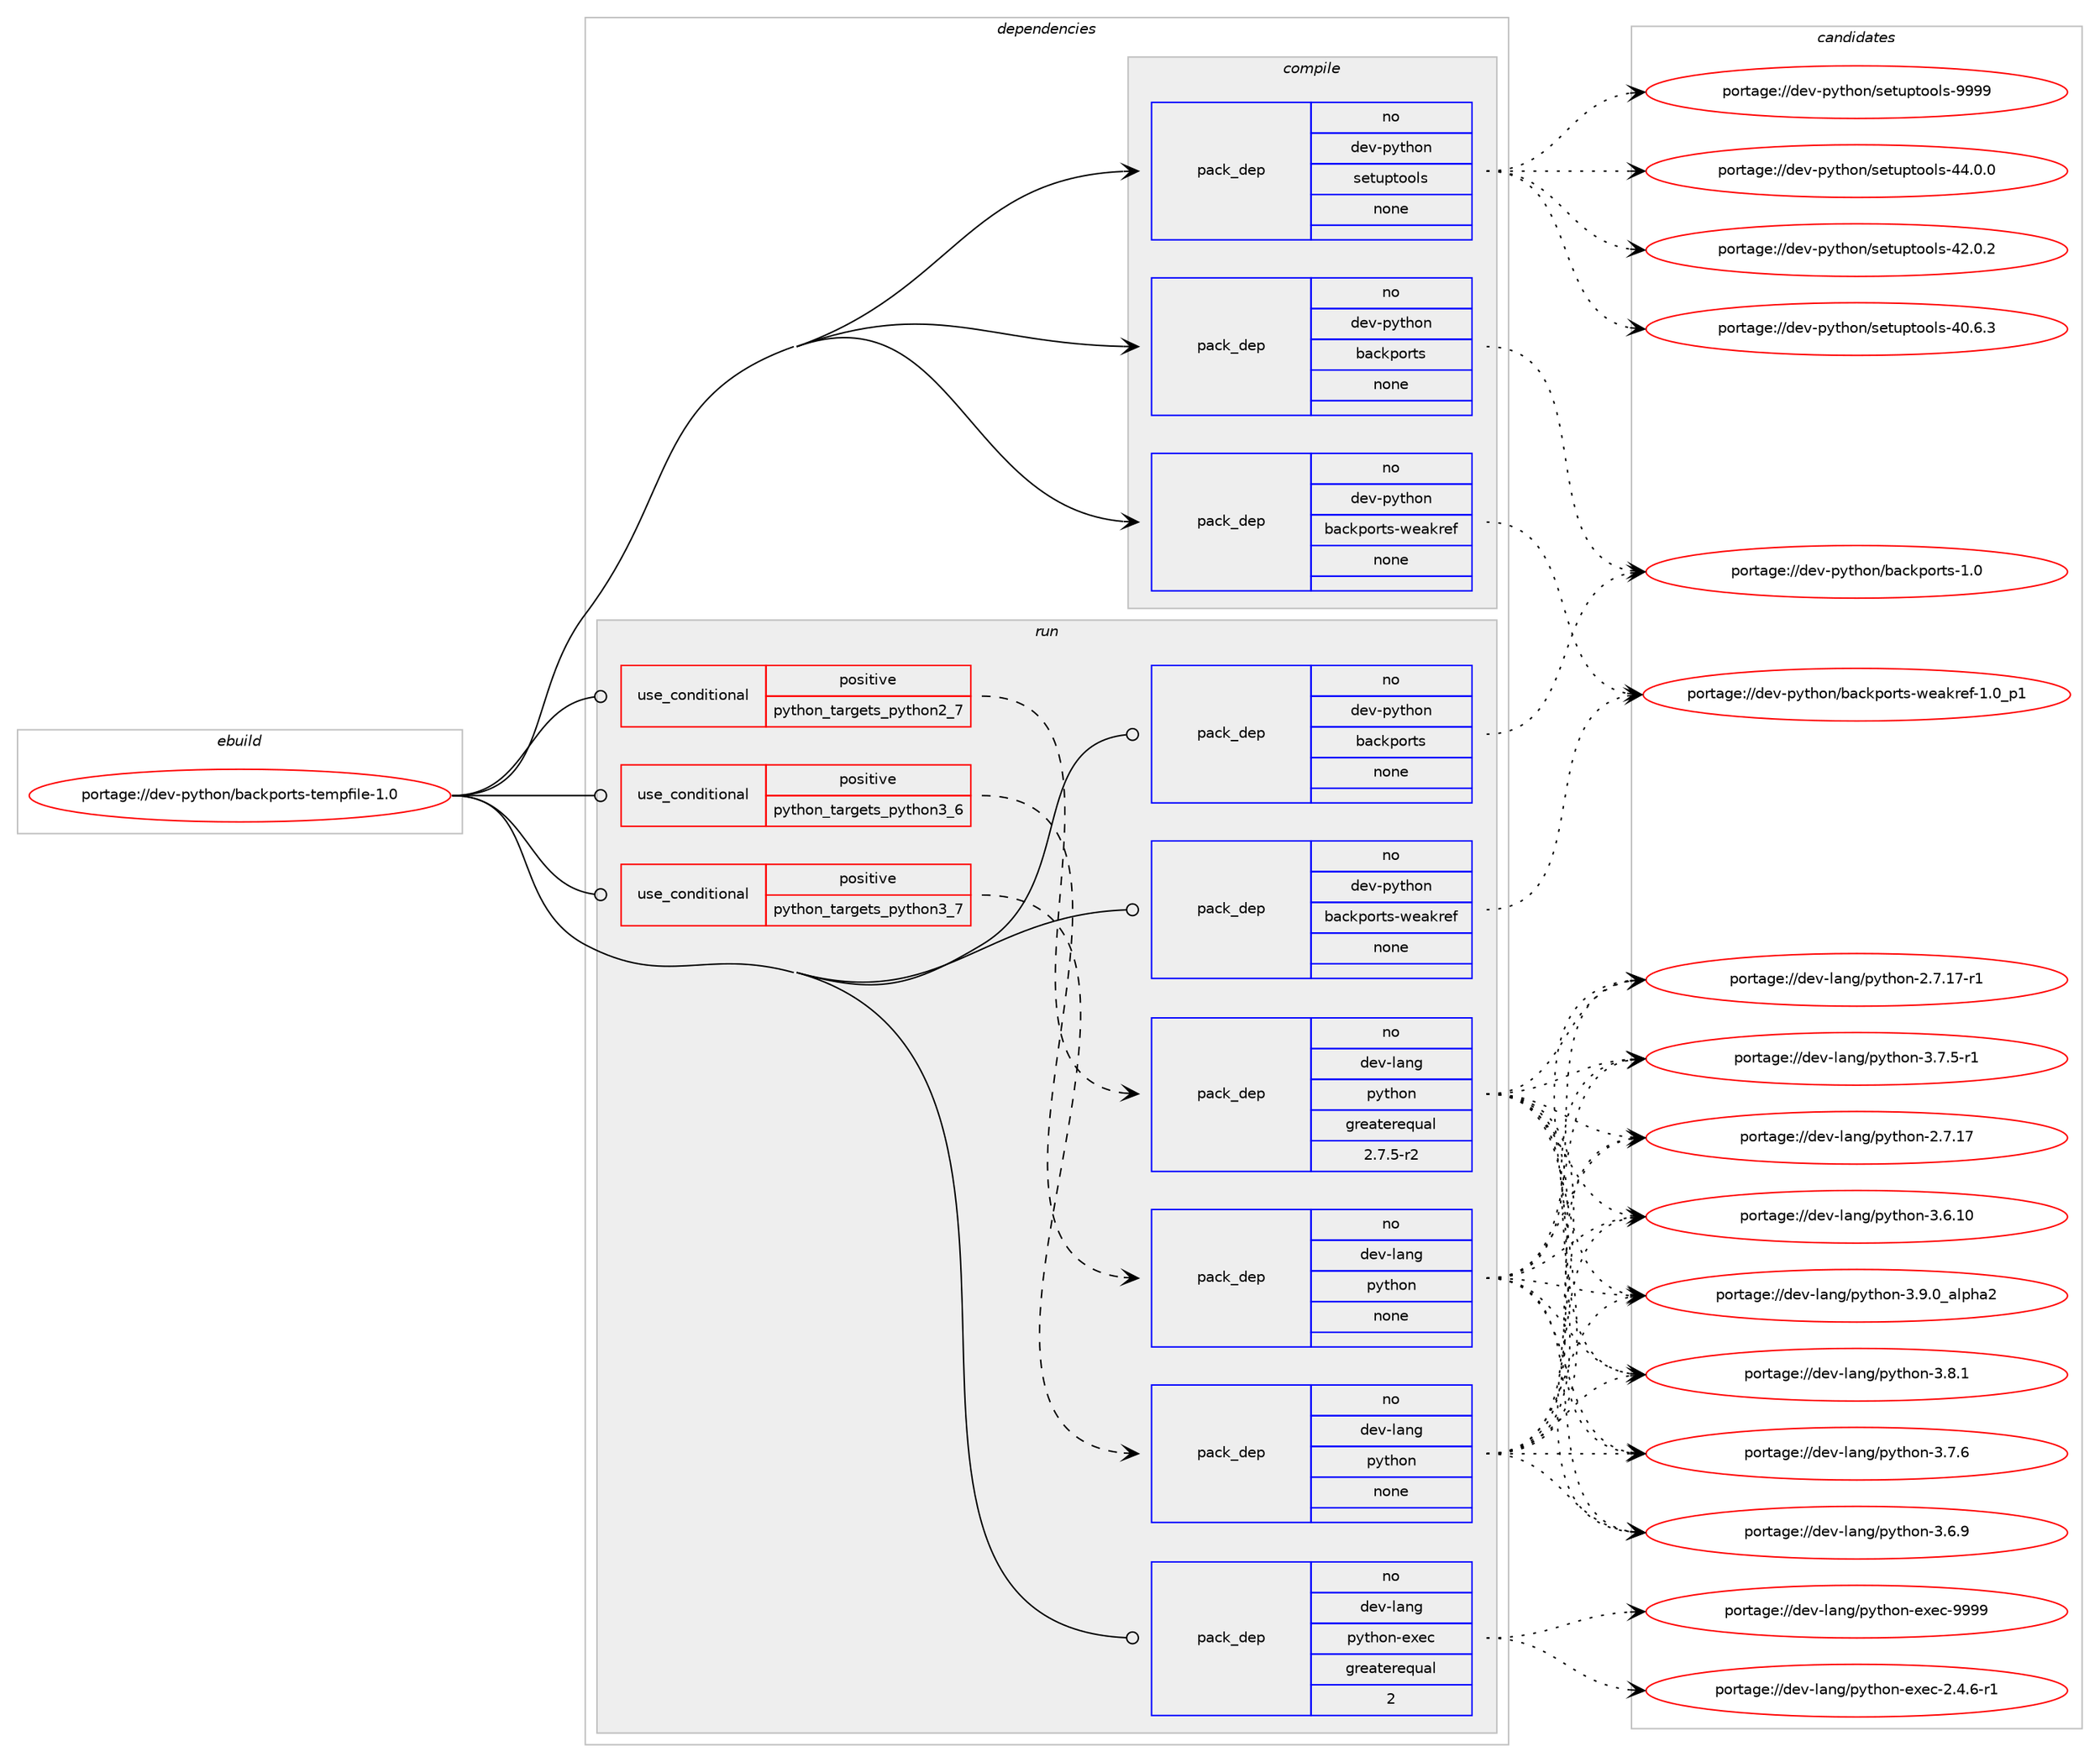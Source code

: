 digraph prolog {

# *************
# Graph options
# *************

newrank=true;
concentrate=true;
compound=true;
graph [rankdir=LR,fontname=Helvetica,fontsize=10,ranksep=1.5];#, ranksep=2.5, nodesep=0.2];
edge  [arrowhead=vee];
node  [fontname=Helvetica,fontsize=10];

# **********
# The ebuild
# **********

subgraph cluster_leftcol {
color=gray;
rank=same;
label=<<i>ebuild</i>>;
id [label="portage://dev-python/backports-tempfile-1.0", color=red, width=4, href="../dev-python/backports-tempfile-1.0.svg"];
}

# ****************
# The dependencies
# ****************

subgraph cluster_midcol {
color=gray;
label=<<i>dependencies</i>>;
subgraph cluster_compile {
fillcolor="#eeeeee";
style=filled;
label=<<i>compile</i>>;
subgraph pack346368 {
dependency469953 [label=<<TABLE BORDER="0" CELLBORDER="1" CELLSPACING="0" CELLPADDING="4" WIDTH="220"><TR><TD ROWSPAN="6" CELLPADDING="30">pack_dep</TD></TR><TR><TD WIDTH="110">no</TD></TR><TR><TD>dev-python</TD></TR><TR><TD>backports</TD></TR><TR><TD>none</TD></TR><TR><TD></TD></TR></TABLE>>, shape=none, color=blue];
}
id:e -> dependency469953:w [weight=20,style="solid",arrowhead="vee"];
subgraph pack346369 {
dependency469954 [label=<<TABLE BORDER="0" CELLBORDER="1" CELLSPACING="0" CELLPADDING="4" WIDTH="220"><TR><TD ROWSPAN="6" CELLPADDING="30">pack_dep</TD></TR><TR><TD WIDTH="110">no</TD></TR><TR><TD>dev-python</TD></TR><TR><TD>backports-weakref</TD></TR><TR><TD>none</TD></TR><TR><TD></TD></TR></TABLE>>, shape=none, color=blue];
}
id:e -> dependency469954:w [weight=20,style="solid",arrowhead="vee"];
subgraph pack346370 {
dependency469955 [label=<<TABLE BORDER="0" CELLBORDER="1" CELLSPACING="0" CELLPADDING="4" WIDTH="220"><TR><TD ROWSPAN="6" CELLPADDING="30">pack_dep</TD></TR><TR><TD WIDTH="110">no</TD></TR><TR><TD>dev-python</TD></TR><TR><TD>setuptools</TD></TR><TR><TD>none</TD></TR><TR><TD></TD></TR></TABLE>>, shape=none, color=blue];
}
id:e -> dependency469955:w [weight=20,style="solid",arrowhead="vee"];
}
subgraph cluster_compileandrun {
fillcolor="#eeeeee";
style=filled;
label=<<i>compile and run</i>>;
}
subgraph cluster_run {
fillcolor="#eeeeee";
style=filled;
label=<<i>run</i>>;
subgraph cond118572 {
dependency469956 [label=<<TABLE BORDER="0" CELLBORDER="1" CELLSPACING="0" CELLPADDING="4"><TR><TD ROWSPAN="3" CELLPADDING="10">use_conditional</TD></TR><TR><TD>positive</TD></TR><TR><TD>python_targets_python2_7</TD></TR></TABLE>>, shape=none, color=red];
subgraph pack346371 {
dependency469957 [label=<<TABLE BORDER="0" CELLBORDER="1" CELLSPACING="0" CELLPADDING="4" WIDTH="220"><TR><TD ROWSPAN="6" CELLPADDING="30">pack_dep</TD></TR><TR><TD WIDTH="110">no</TD></TR><TR><TD>dev-lang</TD></TR><TR><TD>python</TD></TR><TR><TD>greaterequal</TD></TR><TR><TD>2.7.5-r2</TD></TR></TABLE>>, shape=none, color=blue];
}
dependency469956:e -> dependency469957:w [weight=20,style="dashed",arrowhead="vee"];
}
id:e -> dependency469956:w [weight=20,style="solid",arrowhead="odot"];
subgraph cond118573 {
dependency469958 [label=<<TABLE BORDER="0" CELLBORDER="1" CELLSPACING="0" CELLPADDING="4"><TR><TD ROWSPAN="3" CELLPADDING="10">use_conditional</TD></TR><TR><TD>positive</TD></TR><TR><TD>python_targets_python3_6</TD></TR></TABLE>>, shape=none, color=red];
subgraph pack346372 {
dependency469959 [label=<<TABLE BORDER="0" CELLBORDER="1" CELLSPACING="0" CELLPADDING="4" WIDTH="220"><TR><TD ROWSPAN="6" CELLPADDING="30">pack_dep</TD></TR><TR><TD WIDTH="110">no</TD></TR><TR><TD>dev-lang</TD></TR><TR><TD>python</TD></TR><TR><TD>none</TD></TR><TR><TD></TD></TR></TABLE>>, shape=none, color=blue];
}
dependency469958:e -> dependency469959:w [weight=20,style="dashed",arrowhead="vee"];
}
id:e -> dependency469958:w [weight=20,style="solid",arrowhead="odot"];
subgraph cond118574 {
dependency469960 [label=<<TABLE BORDER="0" CELLBORDER="1" CELLSPACING="0" CELLPADDING="4"><TR><TD ROWSPAN="3" CELLPADDING="10">use_conditional</TD></TR><TR><TD>positive</TD></TR><TR><TD>python_targets_python3_7</TD></TR></TABLE>>, shape=none, color=red];
subgraph pack346373 {
dependency469961 [label=<<TABLE BORDER="0" CELLBORDER="1" CELLSPACING="0" CELLPADDING="4" WIDTH="220"><TR><TD ROWSPAN="6" CELLPADDING="30">pack_dep</TD></TR><TR><TD WIDTH="110">no</TD></TR><TR><TD>dev-lang</TD></TR><TR><TD>python</TD></TR><TR><TD>none</TD></TR><TR><TD></TD></TR></TABLE>>, shape=none, color=blue];
}
dependency469960:e -> dependency469961:w [weight=20,style="dashed",arrowhead="vee"];
}
id:e -> dependency469960:w [weight=20,style="solid",arrowhead="odot"];
subgraph pack346374 {
dependency469962 [label=<<TABLE BORDER="0" CELLBORDER="1" CELLSPACING="0" CELLPADDING="4" WIDTH="220"><TR><TD ROWSPAN="6" CELLPADDING="30">pack_dep</TD></TR><TR><TD WIDTH="110">no</TD></TR><TR><TD>dev-lang</TD></TR><TR><TD>python-exec</TD></TR><TR><TD>greaterequal</TD></TR><TR><TD>2</TD></TR></TABLE>>, shape=none, color=blue];
}
id:e -> dependency469962:w [weight=20,style="solid",arrowhead="odot"];
subgraph pack346375 {
dependency469963 [label=<<TABLE BORDER="0" CELLBORDER="1" CELLSPACING="0" CELLPADDING="4" WIDTH="220"><TR><TD ROWSPAN="6" CELLPADDING="30">pack_dep</TD></TR><TR><TD WIDTH="110">no</TD></TR><TR><TD>dev-python</TD></TR><TR><TD>backports</TD></TR><TR><TD>none</TD></TR><TR><TD></TD></TR></TABLE>>, shape=none, color=blue];
}
id:e -> dependency469963:w [weight=20,style="solid",arrowhead="odot"];
subgraph pack346376 {
dependency469964 [label=<<TABLE BORDER="0" CELLBORDER="1" CELLSPACING="0" CELLPADDING="4" WIDTH="220"><TR><TD ROWSPAN="6" CELLPADDING="30">pack_dep</TD></TR><TR><TD WIDTH="110">no</TD></TR><TR><TD>dev-python</TD></TR><TR><TD>backports-weakref</TD></TR><TR><TD>none</TD></TR><TR><TD></TD></TR></TABLE>>, shape=none, color=blue];
}
id:e -> dependency469964:w [weight=20,style="solid",arrowhead="odot"];
}
}

# **************
# The candidates
# **************

subgraph cluster_choices {
rank=same;
color=gray;
label=<<i>candidates</i>>;

subgraph choice346368 {
color=black;
nodesep=1;
choice100101118451121211161041111104798979910711211111411611545494648 [label="portage://dev-python/backports-1.0", color=red, width=4,href="../dev-python/backports-1.0.svg"];
dependency469953:e -> choice100101118451121211161041111104798979910711211111411611545494648:w [style=dotted,weight="100"];
}
subgraph choice346369 {
color=black;
nodesep=1;
choice10010111845112121116104111110479897991071121111141161154511910197107114101102454946489511249 [label="portage://dev-python/backports-weakref-1.0_p1", color=red, width=4,href="../dev-python/backports-weakref-1.0_p1.svg"];
dependency469954:e -> choice10010111845112121116104111110479897991071121111141161154511910197107114101102454946489511249:w [style=dotted,weight="100"];
}
subgraph choice346370 {
color=black;
nodesep=1;
choice10010111845112121116104111110471151011161171121161111111081154557575757 [label="portage://dev-python/setuptools-9999", color=red, width=4,href="../dev-python/setuptools-9999.svg"];
choice100101118451121211161041111104711510111611711211611111110811545525246484648 [label="portage://dev-python/setuptools-44.0.0", color=red, width=4,href="../dev-python/setuptools-44.0.0.svg"];
choice100101118451121211161041111104711510111611711211611111110811545525046484650 [label="portage://dev-python/setuptools-42.0.2", color=red, width=4,href="../dev-python/setuptools-42.0.2.svg"];
choice100101118451121211161041111104711510111611711211611111110811545524846544651 [label="portage://dev-python/setuptools-40.6.3", color=red, width=4,href="../dev-python/setuptools-40.6.3.svg"];
dependency469955:e -> choice10010111845112121116104111110471151011161171121161111111081154557575757:w [style=dotted,weight="100"];
dependency469955:e -> choice100101118451121211161041111104711510111611711211611111110811545525246484648:w [style=dotted,weight="100"];
dependency469955:e -> choice100101118451121211161041111104711510111611711211611111110811545525046484650:w [style=dotted,weight="100"];
dependency469955:e -> choice100101118451121211161041111104711510111611711211611111110811545524846544651:w [style=dotted,weight="100"];
}
subgraph choice346371 {
color=black;
nodesep=1;
choice10010111845108971101034711212111610411111045514657464895971081121049750 [label="portage://dev-lang/python-3.9.0_alpha2", color=red, width=4,href="../dev-lang/python-3.9.0_alpha2.svg"];
choice100101118451089711010347112121116104111110455146564649 [label="portage://dev-lang/python-3.8.1", color=red, width=4,href="../dev-lang/python-3.8.1.svg"];
choice100101118451089711010347112121116104111110455146554654 [label="portage://dev-lang/python-3.7.6", color=red, width=4,href="../dev-lang/python-3.7.6.svg"];
choice1001011184510897110103471121211161041111104551465546534511449 [label="portage://dev-lang/python-3.7.5-r1", color=red, width=4,href="../dev-lang/python-3.7.5-r1.svg"];
choice100101118451089711010347112121116104111110455146544657 [label="portage://dev-lang/python-3.6.9", color=red, width=4,href="../dev-lang/python-3.6.9.svg"];
choice10010111845108971101034711212111610411111045514654464948 [label="portage://dev-lang/python-3.6.10", color=red, width=4,href="../dev-lang/python-3.6.10.svg"];
choice100101118451089711010347112121116104111110455046554649554511449 [label="portage://dev-lang/python-2.7.17-r1", color=red, width=4,href="../dev-lang/python-2.7.17-r1.svg"];
choice10010111845108971101034711212111610411111045504655464955 [label="portage://dev-lang/python-2.7.17", color=red, width=4,href="../dev-lang/python-2.7.17.svg"];
dependency469957:e -> choice10010111845108971101034711212111610411111045514657464895971081121049750:w [style=dotted,weight="100"];
dependency469957:e -> choice100101118451089711010347112121116104111110455146564649:w [style=dotted,weight="100"];
dependency469957:e -> choice100101118451089711010347112121116104111110455146554654:w [style=dotted,weight="100"];
dependency469957:e -> choice1001011184510897110103471121211161041111104551465546534511449:w [style=dotted,weight="100"];
dependency469957:e -> choice100101118451089711010347112121116104111110455146544657:w [style=dotted,weight="100"];
dependency469957:e -> choice10010111845108971101034711212111610411111045514654464948:w [style=dotted,weight="100"];
dependency469957:e -> choice100101118451089711010347112121116104111110455046554649554511449:w [style=dotted,weight="100"];
dependency469957:e -> choice10010111845108971101034711212111610411111045504655464955:w [style=dotted,weight="100"];
}
subgraph choice346372 {
color=black;
nodesep=1;
choice10010111845108971101034711212111610411111045514657464895971081121049750 [label="portage://dev-lang/python-3.9.0_alpha2", color=red, width=4,href="../dev-lang/python-3.9.0_alpha2.svg"];
choice100101118451089711010347112121116104111110455146564649 [label="portage://dev-lang/python-3.8.1", color=red, width=4,href="../dev-lang/python-3.8.1.svg"];
choice100101118451089711010347112121116104111110455146554654 [label="portage://dev-lang/python-3.7.6", color=red, width=4,href="../dev-lang/python-3.7.6.svg"];
choice1001011184510897110103471121211161041111104551465546534511449 [label="portage://dev-lang/python-3.7.5-r1", color=red, width=4,href="../dev-lang/python-3.7.5-r1.svg"];
choice100101118451089711010347112121116104111110455146544657 [label="portage://dev-lang/python-3.6.9", color=red, width=4,href="../dev-lang/python-3.6.9.svg"];
choice10010111845108971101034711212111610411111045514654464948 [label="portage://dev-lang/python-3.6.10", color=red, width=4,href="../dev-lang/python-3.6.10.svg"];
choice100101118451089711010347112121116104111110455046554649554511449 [label="portage://dev-lang/python-2.7.17-r1", color=red, width=4,href="../dev-lang/python-2.7.17-r1.svg"];
choice10010111845108971101034711212111610411111045504655464955 [label="portage://dev-lang/python-2.7.17", color=red, width=4,href="../dev-lang/python-2.7.17.svg"];
dependency469959:e -> choice10010111845108971101034711212111610411111045514657464895971081121049750:w [style=dotted,weight="100"];
dependency469959:e -> choice100101118451089711010347112121116104111110455146564649:w [style=dotted,weight="100"];
dependency469959:e -> choice100101118451089711010347112121116104111110455146554654:w [style=dotted,weight="100"];
dependency469959:e -> choice1001011184510897110103471121211161041111104551465546534511449:w [style=dotted,weight="100"];
dependency469959:e -> choice100101118451089711010347112121116104111110455146544657:w [style=dotted,weight="100"];
dependency469959:e -> choice10010111845108971101034711212111610411111045514654464948:w [style=dotted,weight="100"];
dependency469959:e -> choice100101118451089711010347112121116104111110455046554649554511449:w [style=dotted,weight="100"];
dependency469959:e -> choice10010111845108971101034711212111610411111045504655464955:w [style=dotted,weight="100"];
}
subgraph choice346373 {
color=black;
nodesep=1;
choice10010111845108971101034711212111610411111045514657464895971081121049750 [label="portage://dev-lang/python-3.9.0_alpha2", color=red, width=4,href="../dev-lang/python-3.9.0_alpha2.svg"];
choice100101118451089711010347112121116104111110455146564649 [label="portage://dev-lang/python-3.8.1", color=red, width=4,href="../dev-lang/python-3.8.1.svg"];
choice100101118451089711010347112121116104111110455146554654 [label="portage://dev-lang/python-3.7.6", color=red, width=4,href="../dev-lang/python-3.7.6.svg"];
choice1001011184510897110103471121211161041111104551465546534511449 [label="portage://dev-lang/python-3.7.5-r1", color=red, width=4,href="../dev-lang/python-3.7.5-r1.svg"];
choice100101118451089711010347112121116104111110455146544657 [label="portage://dev-lang/python-3.6.9", color=red, width=4,href="../dev-lang/python-3.6.9.svg"];
choice10010111845108971101034711212111610411111045514654464948 [label="portage://dev-lang/python-3.6.10", color=red, width=4,href="../dev-lang/python-3.6.10.svg"];
choice100101118451089711010347112121116104111110455046554649554511449 [label="portage://dev-lang/python-2.7.17-r1", color=red, width=4,href="../dev-lang/python-2.7.17-r1.svg"];
choice10010111845108971101034711212111610411111045504655464955 [label="portage://dev-lang/python-2.7.17", color=red, width=4,href="../dev-lang/python-2.7.17.svg"];
dependency469961:e -> choice10010111845108971101034711212111610411111045514657464895971081121049750:w [style=dotted,weight="100"];
dependency469961:e -> choice100101118451089711010347112121116104111110455146564649:w [style=dotted,weight="100"];
dependency469961:e -> choice100101118451089711010347112121116104111110455146554654:w [style=dotted,weight="100"];
dependency469961:e -> choice1001011184510897110103471121211161041111104551465546534511449:w [style=dotted,weight="100"];
dependency469961:e -> choice100101118451089711010347112121116104111110455146544657:w [style=dotted,weight="100"];
dependency469961:e -> choice10010111845108971101034711212111610411111045514654464948:w [style=dotted,weight="100"];
dependency469961:e -> choice100101118451089711010347112121116104111110455046554649554511449:w [style=dotted,weight="100"];
dependency469961:e -> choice10010111845108971101034711212111610411111045504655464955:w [style=dotted,weight="100"];
}
subgraph choice346374 {
color=black;
nodesep=1;
choice10010111845108971101034711212111610411111045101120101994557575757 [label="portage://dev-lang/python-exec-9999", color=red, width=4,href="../dev-lang/python-exec-9999.svg"];
choice10010111845108971101034711212111610411111045101120101994550465246544511449 [label="portage://dev-lang/python-exec-2.4.6-r1", color=red, width=4,href="../dev-lang/python-exec-2.4.6-r1.svg"];
dependency469962:e -> choice10010111845108971101034711212111610411111045101120101994557575757:w [style=dotted,weight="100"];
dependency469962:e -> choice10010111845108971101034711212111610411111045101120101994550465246544511449:w [style=dotted,weight="100"];
}
subgraph choice346375 {
color=black;
nodesep=1;
choice100101118451121211161041111104798979910711211111411611545494648 [label="portage://dev-python/backports-1.0", color=red, width=4,href="../dev-python/backports-1.0.svg"];
dependency469963:e -> choice100101118451121211161041111104798979910711211111411611545494648:w [style=dotted,weight="100"];
}
subgraph choice346376 {
color=black;
nodesep=1;
choice10010111845112121116104111110479897991071121111141161154511910197107114101102454946489511249 [label="portage://dev-python/backports-weakref-1.0_p1", color=red, width=4,href="../dev-python/backports-weakref-1.0_p1.svg"];
dependency469964:e -> choice10010111845112121116104111110479897991071121111141161154511910197107114101102454946489511249:w [style=dotted,weight="100"];
}
}

}
